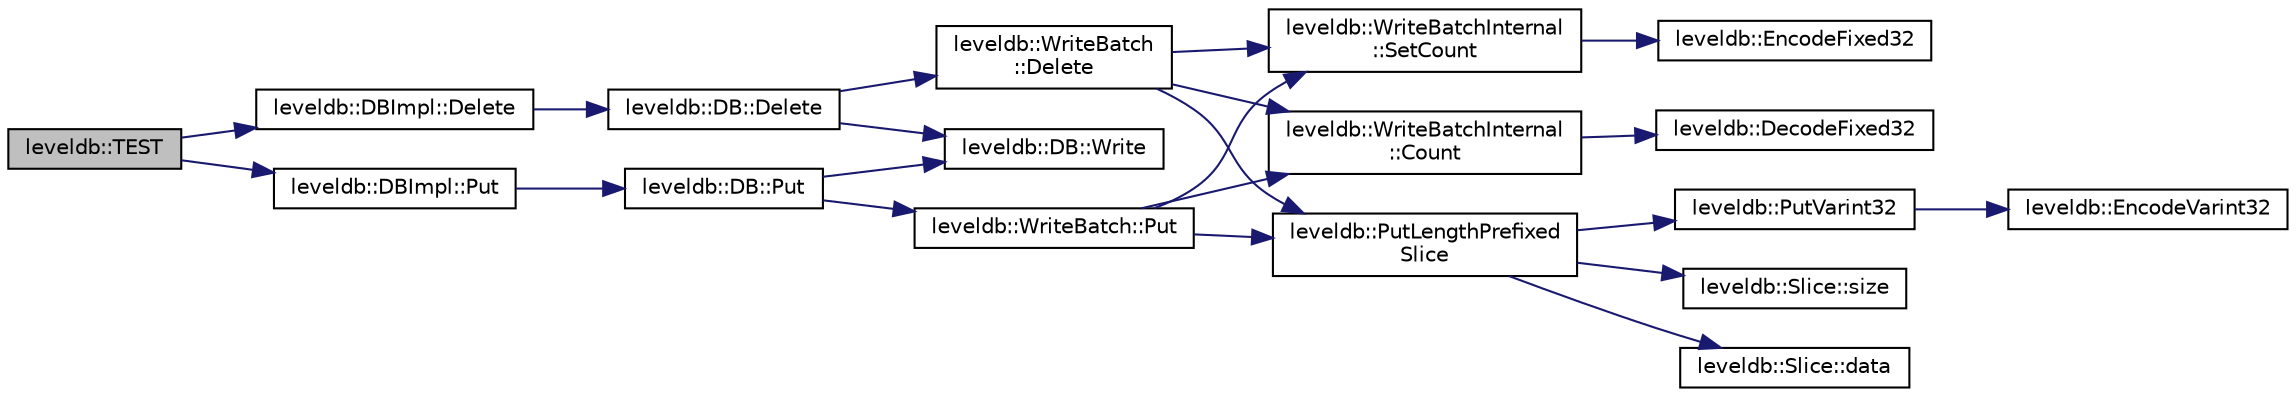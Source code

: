 digraph "leveldb::TEST"
{
  edge [fontname="Helvetica",fontsize="10",labelfontname="Helvetica",labelfontsize="10"];
  node [fontname="Helvetica",fontsize="10",shape=record];
  rankdir="LR";
  Node1 [label="leveldb::TEST",height=0.2,width=0.4,color="black", fillcolor="grey75", style="filled" fontcolor="black"];
  Node1 -> Node2 [color="midnightblue",fontsize="10",style="solid",fontname="Helvetica"];
  Node2 [label="leveldb::DBImpl::Put",height=0.2,width=0.4,color="black", fillcolor="white", style="filled",URL="$classleveldb_1_1_d_b_impl.html#ad0d56aeb4d84ff9632c9a7f3f1b7c4d5"];
  Node2 -> Node3 [color="midnightblue",fontsize="10",style="solid",fontname="Helvetica"];
  Node3 [label="leveldb::DB::Put",height=0.2,width=0.4,color="black", fillcolor="white", style="filled",URL="$classleveldb_1_1_d_b.html#ac2e472812630ed74298df7b03b08c1ae"];
  Node3 -> Node4 [color="midnightblue",fontsize="10",style="solid",fontname="Helvetica"];
  Node4 [label="leveldb::WriteBatch::Put",height=0.2,width=0.4,color="black", fillcolor="white", style="filled",URL="$classleveldb_1_1_write_batch.html#a30770379143a7ccb4ede18ddf0e45bf3"];
  Node4 -> Node5 [color="midnightblue",fontsize="10",style="solid",fontname="Helvetica"];
  Node5 [label="leveldb::WriteBatchInternal\l::SetCount",height=0.2,width=0.4,color="black", fillcolor="white", style="filled",URL="$classleveldb_1_1_write_batch_internal.html#ae03d20619da53aae175dd28d61c90bd9"];
  Node5 -> Node6 [color="midnightblue",fontsize="10",style="solid",fontname="Helvetica"];
  Node6 [label="leveldb::EncodeFixed32",height=0.2,width=0.4,color="black", fillcolor="white", style="filled",URL="$namespaceleveldb.html#a265d1eea2e5d8e42cf86372ed4904886"];
  Node4 -> Node7 [color="midnightblue",fontsize="10",style="solid",fontname="Helvetica"];
  Node7 [label="leveldb::WriteBatchInternal\l::Count",height=0.2,width=0.4,color="black", fillcolor="white", style="filled",URL="$classleveldb_1_1_write_batch_internal.html#a5270ca4567dbae1524005ad14e0698e3"];
  Node7 -> Node8 [color="midnightblue",fontsize="10",style="solid",fontname="Helvetica"];
  Node8 [label="leveldb::DecodeFixed32",height=0.2,width=0.4,color="black", fillcolor="white", style="filled",URL="$namespaceleveldb.html#adae574304f9d1ed3e95742167cd449a9"];
  Node4 -> Node9 [color="midnightblue",fontsize="10",style="solid",fontname="Helvetica"];
  Node9 [label="leveldb::PutLengthPrefixed\lSlice",height=0.2,width=0.4,color="black", fillcolor="white", style="filled",URL="$namespaceleveldb.html#a98eaeea7300aa4f9b56303ffa27581af"];
  Node9 -> Node10 [color="midnightblue",fontsize="10",style="solid",fontname="Helvetica"];
  Node10 [label="leveldb::PutVarint32",height=0.2,width=0.4,color="black", fillcolor="white", style="filled",URL="$namespaceleveldb.html#ab00e282f3fd7058b8a41afcf4b56e685"];
  Node10 -> Node11 [color="midnightblue",fontsize="10",style="solid",fontname="Helvetica"];
  Node11 [label="leveldb::EncodeVarint32",height=0.2,width=0.4,color="black", fillcolor="white", style="filled",URL="$namespaceleveldb.html#ac5e7a0e0356b856317349a870e3bfb41"];
  Node9 -> Node12 [color="midnightblue",fontsize="10",style="solid",fontname="Helvetica"];
  Node12 [label="leveldb::Slice::size",height=0.2,width=0.4,color="black", fillcolor="white", style="filled",URL="$classleveldb_1_1_slice.html#a947d3173f04f8a30553e89046daf91d5"];
  Node9 -> Node13 [color="midnightblue",fontsize="10",style="solid",fontname="Helvetica"];
  Node13 [label="leveldb::Slice::data",height=0.2,width=0.4,color="black", fillcolor="white", style="filled",URL="$classleveldb_1_1_slice.html#aa64861043d9deee6889461bf0593cf73"];
  Node3 -> Node14 [color="midnightblue",fontsize="10",style="solid",fontname="Helvetica"];
  Node14 [label="leveldb::DB::Write",height=0.2,width=0.4,color="black", fillcolor="white", style="filled",URL="$classleveldb_1_1_d_b.html#ae0b6ded8c8e0b88ff70190bf7a0c086c"];
  Node1 -> Node15 [color="midnightblue",fontsize="10",style="solid",fontname="Helvetica"];
  Node15 [label="leveldb::DBImpl::Delete",height=0.2,width=0.4,color="black", fillcolor="white", style="filled",URL="$classleveldb_1_1_d_b_impl.html#af050f77e8c22bd6638fed5a46a59399d"];
  Node15 -> Node16 [color="midnightblue",fontsize="10",style="solid",fontname="Helvetica"];
  Node16 [label="leveldb::DB::Delete",height=0.2,width=0.4,color="black", fillcolor="white", style="filled",URL="$classleveldb_1_1_d_b.html#aff7577239799cd059464701c548090b9"];
  Node16 -> Node17 [color="midnightblue",fontsize="10",style="solid",fontname="Helvetica"];
  Node17 [label="leveldb::WriteBatch\l::Delete",height=0.2,width=0.4,color="black", fillcolor="white", style="filled",URL="$classleveldb_1_1_write_batch.html#a473da7f94483dab253cc36b7b231ce53"];
  Node17 -> Node5 [color="midnightblue",fontsize="10",style="solid",fontname="Helvetica"];
  Node17 -> Node7 [color="midnightblue",fontsize="10",style="solid",fontname="Helvetica"];
  Node17 -> Node9 [color="midnightblue",fontsize="10",style="solid",fontname="Helvetica"];
  Node16 -> Node14 [color="midnightblue",fontsize="10",style="solid",fontname="Helvetica"];
}
